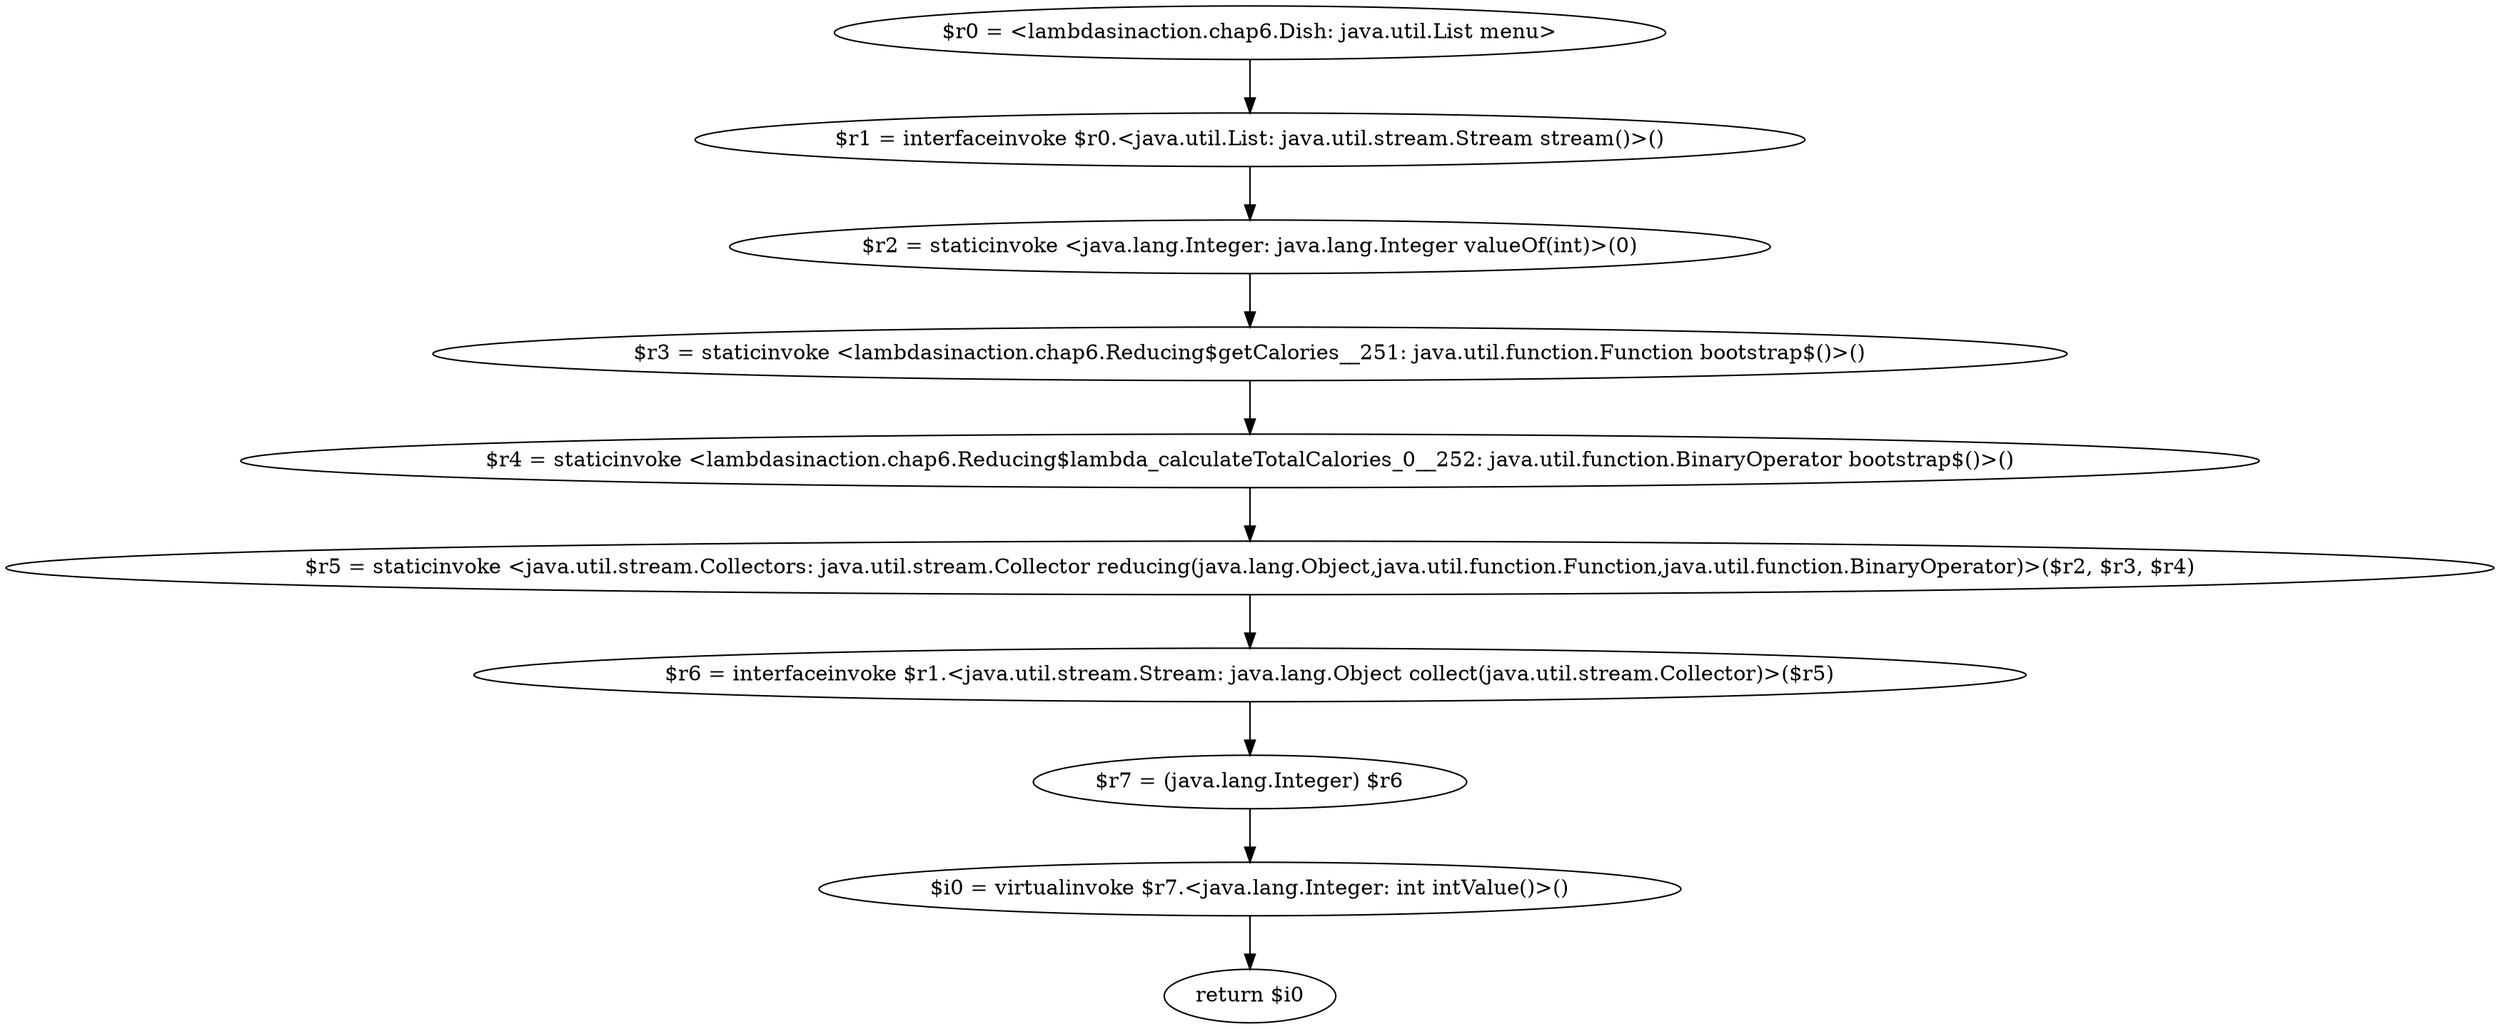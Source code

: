 digraph "unitGraph" {
    "$r0 = <lambdasinaction.chap6.Dish: java.util.List menu>"
    "$r1 = interfaceinvoke $r0.<java.util.List: java.util.stream.Stream stream()>()"
    "$r2 = staticinvoke <java.lang.Integer: java.lang.Integer valueOf(int)>(0)"
    "$r3 = staticinvoke <lambdasinaction.chap6.Reducing$getCalories__251: java.util.function.Function bootstrap$()>()"
    "$r4 = staticinvoke <lambdasinaction.chap6.Reducing$lambda_calculateTotalCalories_0__252: java.util.function.BinaryOperator bootstrap$()>()"
    "$r5 = staticinvoke <java.util.stream.Collectors: java.util.stream.Collector reducing(java.lang.Object,java.util.function.Function,java.util.function.BinaryOperator)>($r2, $r3, $r4)"
    "$r6 = interfaceinvoke $r1.<java.util.stream.Stream: java.lang.Object collect(java.util.stream.Collector)>($r5)"
    "$r7 = (java.lang.Integer) $r6"
    "$i0 = virtualinvoke $r7.<java.lang.Integer: int intValue()>()"
    "return $i0"
    "$r0 = <lambdasinaction.chap6.Dish: java.util.List menu>"->"$r1 = interfaceinvoke $r0.<java.util.List: java.util.stream.Stream stream()>()";
    "$r1 = interfaceinvoke $r0.<java.util.List: java.util.stream.Stream stream()>()"->"$r2 = staticinvoke <java.lang.Integer: java.lang.Integer valueOf(int)>(0)";
    "$r2 = staticinvoke <java.lang.Integer: java.lang.Integer valueOf(int)>(0)"->"$r3 = staticinvoke <lambdasinaction.chap6.Reducing$getCalories__251: java.util.function.Function bootstrap$()>()";
    "$r3 = staticinvoke <lambdasinaction.chap6.Reducing$getCalories__251: java.util.function.Function bootstrap$()>()"->"$r4 = staticinvoke <lambdasinaction.chap6.Reducing$lambda_calculateTotalCalories_0__252: java.util.function.BinaryOperator bootstrap$()>()";
    "$r4 = staticinvoke <lambdasinaction.chap6.Reducing$lambda_calculateTotalCalories_0__252: java.util.function.BinaryOperator bootstrap$()>()"->"$r5 = staticinvoke <java.util.stream.Collectors: java.util.stream.Collector reducing(java.lang.Object,java.util.function.Function,java.util.function.BinaryOperator)>($r2, $r3, $r4)";
    "$r5 = staticinvoke <java.util.stream.Collectors: java.util.stream.Collector reducing(java.lang.Object,java.util.function.Function,java.util.function.BinaryOperator)>($r2, $r3, $r4)"->"$r6 = interfaceinvoke $r1.<java.util.stream.Stream: java.lang.Object collect(java.util.stream.Collector)>($r5)";
    "$r6 = interfaceinvoke $r1.<java.util.stream.Stream: java.lang.Object collect(java.util.stream.Collector)>($r5)"->"$r7 = (java.lang.Integer) $r6";
    "$r7 = (java.lang.Integer) $r6"->"$i0 = virtualinvoke $r7.<java.lang.Integer: int intValue()>()";
    "$i0 = virtualinvoke $r7.<java.lang.Integer: int intValue()>()"->"return $i0";
}

